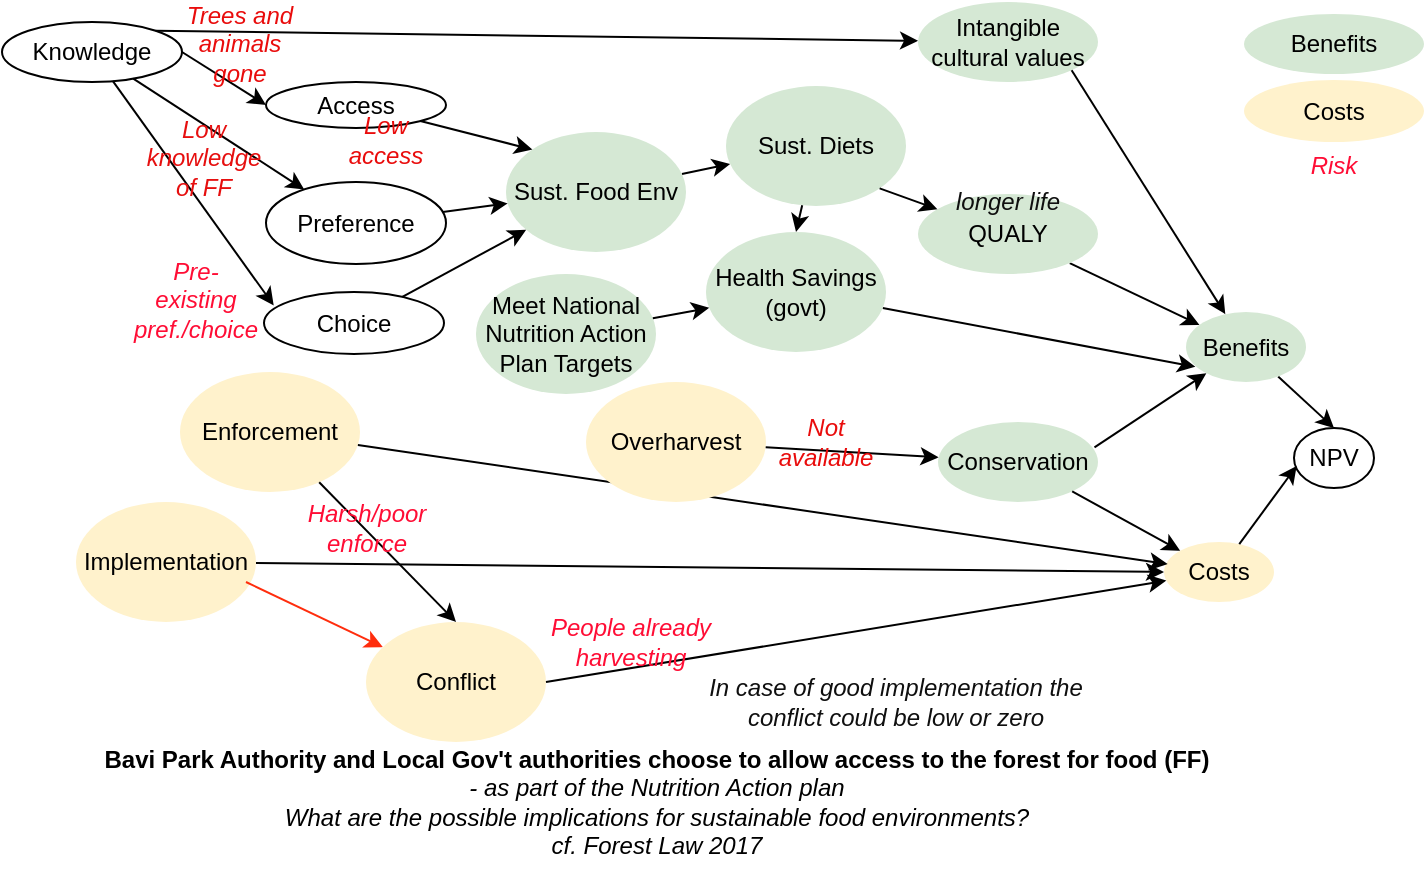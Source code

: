 <mxfile version="24.0.8" type="github">
  <diagram name="Page-1" id="wUotSKuQ0ViegSPMuA-_">
    <mxGraphModel dx="757" dy="475" grid="1" gridSize="10" guides="1" tooltips="1" connect="1" arrows="1" fold="1" page="1" pageScale="1" pageWidth="850" pageHeight="1100" background="#ffffff" math="0" shadow="0">
      <root>
        <mxCell id="0" />
        <mxCell id="1" parent="0" />
        <mxCell id="BSKofoPwmJS12K2rgoMe-1" value="Conservation" style="ellipse;whiteSpace=wrap;html=1;fillColor=#d5e8d4;strokeColor=none;" parent="1" vertex="1">
          <mxGeometry x="566" y="270" width="80" height="40" as="geometry" />
        </mxCell>
        <mxCell id="BSKofoPwmJS12K2rgoMe-10" style="rounded=0;orthogonalLoop=1;jettySize=auto;html=1;entryX=0.5;entryY=0;entryDx=0;entryDy=0;" parent="1" source="BSKofoPwmJS12K2rgoMe-21" target="BSKofoPwmJS12K2rgoMe-6" edge="1">
          <mxGeometry relative="1" as="geometry" />
        </mxCell>
        <mxCell id="BSKofoPwmJS12K2rgoMe-2" value="Sust. Diets&lt;span style=&quot;color: rgba(0, 0, 0, 0); font-family: monospace; font-size: 0px; text-align: start; text-wrap: nowrap;&quot;&gt;%3CmxGraphModel%3E%3Croot%3E%3CmxCell%20id%3D%220%22%2F%3E%3CmxCell%20id%3D%221%22%20parent%3D%220%22%2F%3E%3CmxCell%20id%3D%222%22%20value%3D%22Conservation%22%20style%3D%22ellipse%3BwhiteSpace%3Dwrap%3Bhtml%3D1%3B%22%20vertex%3D%221%22%20parent%3D%221%22%3E%3CmxGeometry%20x%3D%22260%22%20y%3D%22110%22%20width%3D%2290%22%20height%3D%2260%22%20as%3D%22geometry%22%2F%3E%3C%2FmxCell%3E%3C%2Froot%3E%3C%2FmxGraphModel%3E&lt;/span&gt;" style="ellipse;whiteSpace=wrap;html=1;fillColor=#d5e8d4;strokeColor=none;" parent="1" vertex="1">
          <mxGeometry x="460" y="102" width="90" height="60" as="geometry" />
        </mxCell>
        <mxCell id="BSKofoPwmJS12K2rgoMe-7" style="rounded=0;orthogonalLoop=1;jettySize=auto;html=1;" parent="1" source="BSKofoPwmJS12K2rgoMe-3" target="BSKofoPwmJS12K2rgoMe-2" edge="1">
          <mxGeometry relative="1" as="geometry" />
        </mxCell>
        <mxCell id="BSKofoPwmJS12K2rgoMe-3" value="Sust. Food Env" style="ellipse;whiteSpace=wrap;html=1;fillColor=#d5e8d4;strokeColor=none;" parent="1" vertex="1">
          <mxGeometry x="350" y="125" width="90" height="60" as="geometry" />
        </mxCell>
        <mxCell id="BSKofoPwmJS12K2rgoMe-11" style="rounded=0;orthogonalLoop=1;jettySize=auto;html=1;" parent="1" source="BSKofoPwmJS12K2rgoMe-4" target="BSKofoPwmJS12K2rgoMe-21" edge="1">
          <mxGeometry relative="1" as="geometry" />
        </mxCell>
        <mxCell id="BSKofoPwmJS12K2rgoMe-4" value="QUALY" style="ellipse;whiteSpace=wrap;html=1;fillColor=#d5e8d4;strokeColor=none;" parent="1" vertex="1">
          <mxGeometry x="556" y="156" width="90" height="40" as="geometry" />
        </mxCell>
        <mxCell id="BSKofoPwmJS12K2rgoMe-12" style="rounded=0;orthogonalLoop=1;jettySize=auto;html=1;entryX=0.078;entryY=0.783;entryDx=0;entryDy=0;entryPerimeter=0;" parent="1" source="BSKofoPwmJS12K2rgoMe-5" target="BSKofoPwmJS12K2rgoMe-21" edge="1">
          <mxGeometry relative="1" as="geometry" />
        </mxCell>
        <mxCell id="BSKofoPwmJS12K2rgoMe-5" value="Health Savings (govt)" style="ellipse;whiteSpace=wrap;html=1;fillColor=#d5e8d4;strokeColor=none;" parent="1" vertex="1">
          <mxGeometry x="450" y="175" width="90" height="60" as="geometry" />
        </mxCell>
        <mxCell id="BSKofoPwmJS12K2rgoMe-6" value="NPV" style="ellipse;whiteSpace=wrap;html=1;" parent="1" vertex="1">
          <mxGeometry x="744" y="273" width="40" height="30" as="geometry" />
        </mxCell>
        <mxCell id="BSKofoPwmJS12K2rgoMe-13" value="Access" style="ellipse;whiteSpace=wrap;html=1;" parent="1" vertex="1">
          <mxGeometry x="230" y="100" width="90" height="23" as="geometry" />
        </mxCell>
        <mxCell id="BSKofoPwmJS12K2rgoMe-14" value="Choice" style="ellipse;whiteSpace=wrap;html=1;" parent="1" vertex="1">
          <mxGeometry x="229" y="205" width="90" height="31" as="geometry" />
        </mxCell>
        <mxCell id="BSKofoPwmJS12K2rgoMe-15" value="Knowledge" style="ellipse;whiteSpace=wrap;html=1;" parent="1" vertex="1">
          <mxGeometry x="98" y="70" width="90" height="30" as="geometry" />
        </mxCell>
        <mxCell id="BSKofoPwmJS12K2rgoMe-16" value="Preference" style="ellipse;whiteSpace=wrap;html=1;" parent="1" vertex="1">
          <mxGeometry x="230" y="150" width="90" height="41" as="geometry" />
        </mxCell>
        <mxCell id="BSKofoPwmJS12K2rgoMe-18" value="Costs" style="ellipse;whiteSpace=wrap;html=1;fillColor=#fff2cc;strokeColor=none;" parent="1" vertex="1">
          <mxGeometry x="679" y="330" width="55" height="30" as="geometry" />
        </mxCell>
        <mxCell id="BSKofoPwmJS12K2rgoMe-19" style="rounded=0;orthogonalLoop=1;jettySize=auto;html=1;entryX=0.033;entryY=0.633;entryDx=0;entryDy=0;entryPerimeter=0;" parent="1" source="BSKofoPwmJS12K2rgoMe-18" target="BSKofoPwmJS12K2rgoMe-6" edge="1">
          <mxGeometry relative="1" as="geometry">
            <mxPoint x="580" y="283" as="sourcePoint" />
            <mxPoint x="665" y="290" as="targetPoint" />
          </mxGeometry>
        </mxCell>
        <mxCell id="BSKofoPwmJS12K2rgoMe-20" style="rounded=0;orthogonalLoop=1;jettySize=auto;html=1;" parent="1" source="BSKofoPwmJS12K2rgoMe-1" target="BSKofoPwmJS12K2rgoMe-18" edge="1">
          <mxGeometry relative="1" as="geometry">
            <mxPoint x="590" y="293" as="sourcePoint" />
            <mxPoint x="675" y="300" as="targetPoint" />
          </mxGeometry>
        </mxCell>
        <mxCell id="BSKofoPwmJS12K2rgoMe-21" value="Benefits" style="ellipse;whiteSpace=wrap;html=1;fillColor=#d5e8d4;strokeColor=none;" parent="1" vertex="1">
          <mxGeometry x="690" y="215" width="60" height="35" as="geometry" />
        </mxCell>
        <mxCell id="BSKofoPwmJS12K2rgoMe-22" style="rounded=0;orthogonalLoop=1;jettySize=auto;html=1;exitX=1;exitY=1;exitDx=0;exitDy=0;" parent="1" source="BSKofoPwmJS12K2rgoMe-2" target="BSKofoPwmJS12K2rgoMe-4" edge="1">
          <mxGeometry relative="1" as="geometry">
            <mxPoint x="652" y="240" as="sourcePoint" />
            <mxPoint x="665" y="290" as="targetPoint" />
          </mxGeometry>
        </mxCell>
        <mxCell id="BSKofoPwmJS12K2rgoMe-23" style="rounded=0;orthogonalLoop=1;jettySize=auto;html=1;exitX=0.978;exitY=0.317;exitDx=0;exitDy=0;exitPerimeter=0;" parent="1" source="BSKofoPwmJS12K2rgoMe-1" target="BSKofoPwmJS12K2rgoMe-21" edge="1">
          <mxGeometry relative="1" as="geometry">
            <mxPoint x="479" y="397" as="sourcePoint" />
            <mxPoint x="521" y="403" as="targetPoint" />
          </mxGeometry>
        </mxCell>
        <mxCell id="BSKofoPwmJS12K2rgoMe-24" style="rounded=0;orthogonalLoop=1;jettySize=auto;html=1;entryX=0;entryY=0.5;entryDx=0;entryDy=0;exitX=1;exitY=0.5;exitDx=0;exitDy=0;" parent="1" source="BSKofoPwmJS12K2rgoMe-15" target="BSKofoPwmJS12K2rgoMe-13" edge="1">
          <mxGeometry relative="1" as="geometry">
            <mxPoint x="416" y="163" as="sourcePoint" />
            <mxPoint x="456" y="269" as="targetPoint" />
          </mxGeometry>
        </mxCell>
        <mxCell id="BSKofoPwmJS12K2rgoMe-25" style="rounded=0;orthogonalLoop=1;jettySize=auto;html=1;" parent="1" source="BSKofoPwmJS12K2rgoMe-15" target="BSKofoPwmJS12K2rgoMe-16" edge="1">
          <mxGeometry relative="1" as="geometry">
            <mxPoint x="244" y="136" as="sourcePoint" />
            <mxPoint x="268" y="96" as="targetPoint" />
          </mxGeometry>
        </mxCell>
        <mxCell id="BSKofoPwmJS12K2rgoMe-26" style="rounded=0;orthogonalLoop=1;jettySize=auto;html=1;entryX=0.054;entryY=0.216;entryDx=0;entryDy=0;entryPerimeter=0;" parent="1" source="BSKofoPwmJS12K2rgoMe-15" target="BSKofoPwmJS12K2rgoMe-14" edge="1">
          <mxGeometry relative="1" as="geometry">
            <mxPoint x="254" y="146" as="sourcePoint" />
            <mxPoint x="278" y="106" as="targetPoint" />
          </mxGeometry>
        </mxCell>
        <mxCell id="BSKofoPwmJS12K2rgoMe-27" style="rounded=0;orthogonalLoop=1;jettySize=auto;html=1;" parent="1" source="BSKofoPwmJS12K2rgoMe-14" target="BSKofoPwmJS12K2rgoMe-3" edge="1">
          <mxGeometry relative="1" as="geometry">
            <mxPoint x="264" y="156" as="sourcePoint" />
            <mxPoint x="288" y="116" as="targetPoint" />
          </mxGeometry>
        </mxCell>
        <mxCell id="BSKofoPwmJS12K2rgoMe-28" style="rounded=0;orthogonalLoop=1;jettySize=auto;html=1;entryX=0;entryY=0;entryDx=0;entryDy=0;" parent="1" source="BSKofoPwmJS12K2rgoMe-13" target="BSKofoPwmJS12K2rgoMe-3" edge="1">
          <mxGeometry relative="1" as="geometry">
            <mxPoint x="274" y="166" as="sourcePoint" />
            <mxPoint x="298" y="126" as="targetPoint" />
          </mxGeometry>
        </mxCell>
        <mxCell id="BSKofoPwmJS12K2rgoMe-29" style="rounded=0;orthogonalLoop=1;jettySize=auto;html=1;" parent="1" source="BSKofoPwmJS12K2rgoMe-16" target="BSKofoPwmJS12K2rgoMe-3" edge="1">
          <mxGeometry relative="1" as="geometry">
            <mxPoint x="284" y="176" as="sourcePoint" />
            <mxPoint x="308" y="136" as="targetPoint" />
          </mxGeometry>
        </mxCell>
        <mxCell id="BSKofoPwmJS12K2rgoMe-30" value="Meet National Nutrition Action Plan Targets" style="ellipse;whiteSpace=wrap;html=1;fillColor=#d5e8d4;strokeColor=none;" parent="1" vertex="1">
          <mxGeometry x="335" y="196" width="90" height="60" as="geometry" />
        </mxCell>
        <mxCell id="BSKofoPwmJS12K2rgoMe-31" style="rounded=0;orthogonalLoop=1;jettySize=auto;html=1;" parent="1" source="BSKofoPwmJS12K2rgoMe-30" target="BSKofoPwmJS12K2rgoMe-5" edge="1">
          <mxGeometry relative="1" as="geometry">
            <mxPoint x="416" y="163" as="sourcePoint" />
            <mxPoint x="456" y="269" as="targetPoint" />
          </mxGeometry>
        </mxCell>
        <mxCell id="BSKofoPwmJS12K2rgoMe-32" value="&lt;b&gt;Bavi Park Authority and Local Gov&#39;t authorities choose to allow access to the forest for food (FF) &lt;/b&gt;&lt;br&gt;&lt;i style=&quot;&quot;&gt;- as part of the Nutrition Action plan&lt;/i&gt;&lt;div&gt;&lt;i&gt;What are the possible implications for sustainable food environments?&lt;/i&gt;&lt;/div&gt;&lt;div&gt;&lt;i&gt;cf. Forest Law 2017&lt;/i&gt;&lt;/div&gt;" style="text;html=1;align=center;verticalAlign=middle;resizable=0;points=[];autosize=1;strokeColor=none;fillColor=none;" parent="1" vertex="1">
          <mxGeometry x="135" y="425" width="580" height="70" as="geometry" />
        </mxCell>
        <mxCell id="BSKofoPwmJS12K2rgoMe-33" value="Low knowledge of FF" style="text;html=1;align=center;verticalAlign=middle;whiteSpace=wrap;rounded=0;fontStyle=2;fontColor=#e60f0f;" parent="1" vertex="1">
          <mxGeometry x="169" y="118" width="60" height="40" as="geometry" />
        </mxCell>
        <mxCell id="BSKofoPwmJS12K2rgoMe-34" value="Low access" style="text;html=1;align=center;verticalAlign=middle;whiteSpace=wrap;rounded=0;fontFamily=Helvetica;fontSize=12;fontStyle=2;fontColor=#e90c0c;" parent="1" vertex="1">
          <mxGeometry x="260" y="118" width="60" height="22" as="geometry" />
        </mxCell>
        <mxCell id="BSKofoPwmJS12K2rgoMe-36" value="Pre-existing pref./choice" style="text;html=1;align=center;verticalAlign=middle;whiteSpace=wrap;rounded=0;fontColor=#FF0D35;fontStyle=2" parent="1" vertex="1">
          <mxGeometry x="165" y="189" width="60" height="40" as="geometry" />
        </mxCell>
        <mxCell id="BSKofoPwmJS12K2rgoMe-37" value="Intangible cultural values" style="ellipse;whiteSpace=wrap;html=1;fillColor=#d5e8d4;strokeColor=none;" parent="1" vertex="1">
          <mxGeometry x="556" y="60" width="90" height="40" as="geometry" />
        </mxCell>
        <mxCell id="BSKofoPwmJS12K2rgoMe-38" style="rounded=0;orthogonalLoop=1;jettySize=auto;html=1;exitX=1;exitY=0;exitDx=0;exitDy=0;" parent="1" source="BSKofoPwmJS12K2rgoMe-15" target="BSKofoPwmJS12K2rgoMe-37" edge="1">
          <mxGeometry relative="1" as="geometry">
            <mxPoint x="590.974" y="12.397" as="sourcePoint" />
            <mxPoint x="617" y="95" as="targetPoint" />
          </mxGeometry>
        </mxCell>
        <mxCell id="BSKofoPwmJS12K2rgoMe-39" style="rounded=0;orthogonalLoop=1;jettySize=auto;html=1;entryX=0.5;entryY=0;entryDx=0;entryDy=0;" parent="1" source="BSKofoPwmJS12K2rgoMe-2" target="BSKofoPwmJS12K2rgoMe-5" edge="1">
          <mxGeometry relative="1" as="geometry">
            <mxPoint x="527" y="164" as="sourcePoint" />
            <mxPoint x="586" y="183" as="targetPoint" />
          </mxGeometry>
        </mxCell>
        <mxCell id="BSKofoPwmJS12K2rgoMe-40" style="rounded=0;orthogonalLoop=1;jettySize=auto;html=1;exitX=1;exitY=1;exitDx=0;exitDy=0;" parent="1" source="BSKofoPwmJS12K2rgoMe-37" target="BSKofoPwmJS12K2rgoMe-21" edge="1">
          <mxGeometry relative="1" as="geometry">
            <mxPoint x="719" y="245" as="sourcePoint" />
            <mxPoint x="725" y="280" as="targetPoint" />
          </mxGeometry>
        </mxCell>
        <mxCell id="BSKofoPwmJS12K2rgoMe-41" value="Conflict" style="ellipse;whiteSpace=wrap;html=1;fillColor=#fff2cc;strokeColor=none;" parent="1" vertex="1">
          <mxGeometry x="280" y="370" width="90" height="60" as="geometry" />
        </mxCell>
        <mxCell id="BSKofoPwmJS12K2rgoMe-42" style="rounded=0;orthogonalLoop=1;jettySize=auto;html=1;exitX=1;exitY=0.5;exitDx=0;exitDy=0;" parent="1" source="BSKofoPwmJS12K2rgoMe-41" target="BSKofoPwmJS12K2rgoMe-18" edge="1">
          <mxGeometry relative="1" as="geometry">
            <mxPoint x="458" y="389" as="sourcePoint" />
            <mxPoint x="590" y="360" as="targetPoint" />
          </mxGeometry>
        </mxCell>
        <mxCell id="BSKofoPwmJS12K2rgoMe-43" value="Enforcement" style="ellipse;whiteSpace=wrap;html=1;fillColor=#fff2cc;strokeColor=none;" parent="1" vertex="1">
          <mxGeometry x="187" y="245" width="90" height="60" as="geometry" />
        </mxCell>
        <mxCell id="BSKofoPwmJS12K2rgoMe-44" style="rounded=0;orthogonalLoop=1;jettySize=auto;html=1;entryX=0.033;entryY=0.367;entryDx=0;entryDy=0;entryPerimeter=0;" parent="1" source="BSKofoPwmJS12K2rgoMe-43" target="BSKofoPwmJS12K2rgoMe-18" edge="1">
          <mxGeometry relative="1" as="geometry">
            <mxPoint x="330" y="400" as="sourcePoint" />
            <mxPoint x="560" y="390" as="targetPoint" />
          </mxGeometry>
        </mxCell>
        <mxCell id="BSKofoPwmJS12K2rgoMe-45" value="Implementation" style="ellipse;whiteSpace=wrap;html=1;fillColor=#fff2cc;strokeColor=none;" parent="1" vertex="1">
          <mxGeometry x="135" y="310" width="90" height="60" as="geometry" />
        </mxCell>
        <mxCell id="BSKofoPwmJS12K2rgoMe-46" style="rounded=0;orthogonalLoop=1;jettySize=auto;html=1;entryX=0;entryY=0.5;entryDx=0;entryDy=0;" parent="1" source="BSKofoPwmJS12K2rgoMe-45" target="BSKofoPwmJS12K2rgoMe-18" edge="1">
          <mxGeometry relative="1" as="geometry">
            <mxPoint x="270" y="447" as="sourcePoint" />
            <mxPoint x="492" y="420" as="targetPoint" />
          </mxGeometry>
        </mxCell>
        <mxCell id="BSKofoPwmJS12K2rgoMe-47" value="Overharvest" style="ellipse;whiteSpace=wrap;html=1;fillColor=#fff2cc;strokeColor=none;" parent="1" vertex="1">
          <mxGeometry x="390" y="250" width="90" height="60" as="geometry" />
        </mxCell>
        <mxCell id="BSKofoPwmJS12K2rgoMe-48" style="rounded=0;orthogonalLoop=1;jettySize=auto;html=1;" parent="1" source="BSKofoPwmJS12K2rgoMe-47" target="BSKofoPwmJS12K2rgoMe-1" edge="1">
          <mxGeometry relative="1" as="geometry">
            <mxPoint x="560" y="430" as="sourcePoint" />
            <mxPoint x="770" y="320" as="targetPoint" />
          </mxGeometry>
        </mxCell>
        <mxCell id="BSKofoPwmJS12K2rgoMe-49" style="rounded=0;orthogonalLoop=1;jettySize=auto;html=1;entryX=0.5;entryY=0;entryDx=0;entryDy=0;" parent="1" source="BSKofoPwmJS12K2rgoMe-43" target="BSKofoPwmJS12K2rgoMe-41" edge="1">
          <mxGeometry relative="1" as="geometry">
            <mxPoint x="254" y="308" as="sourcePoint" />
            <mxPoint x="602" y="363" as="targetPoint" />
          </mxGeometry>
        </mxCell>
        <mxCell id="BSKofoPwmJS12K2rgoMe-50" style="rounded=0;orthogonalLoop=1;jettySize=auto;html=1;strokeColor=#FF2D0D;" parent="1" target="BSKofoPwmJS12K2rgoMe-41" edge="1">
          <mxGeometry relative="1" as="geometry">
            <mxPoint x="220" y="350" as="sourcePoint" />
            <mxPoint x="612" y="373" as="targetPoint" />
          </mxGeometry>
        </mxCell>
        <mxCell id="BSKofoPwmJS12K2rgoMe-51" value="People already harvesting" style="text;html=1;align=center;verticalAlign=middle;whiteSpace=wrap;rounded=0;fontColor=#FF0D35;fontStyle=2" parent="1" vertex="1">
          <mxGeometry x="365" y="360" width="95" height="40" as="geometry" />
        </mxCell>
        <mxCell id="BSKofoPwmJS12K2rgoMe-53" value="Benefits" style="ellipse;whiteSpace=wrap;html=1;fillColor=#d5e8d4;strokeColor=none;" parent="1" vertex="1">
          <mxGeometry x="719" y="66" width="90" height="30" as="geometry" />
        </mxCell>
        <mxCell id="BSKofoPwmJS12K2rgoMe-54" value="Costs" style="ellipse;whiteSpace=wrap;html=1;fillColor=#fff2cc;strokeColor=none;" parent="1" vertex="1">
          <mxGeometry x="719" y="99" width="90" height="31" as="geometry" />
        </mxCell>
        <mxCell id="BSKofoPwmJS12K2rgoMe-55" value="Risk" style="text;html=1;align=center;verticalAlign=middle;whiteSpace=wrap;rounded=0;fontColor=#FF0D35;fontStyle=2" parent="1" vertex="1">
          <mxGeometry x="734" y="122" width="60" height="40" as="geometry" />
        </mxCell>
        <mxCell id="XBDsGGDEWp5nMSRiFF1W-1" value="Harsh/poor&lt;div&gt;enforce&lt;/div&gt;" style="text;html=1;align=center;verticalAlign=middle;whiteSpace=wrap;rounded=0;fontColor=#FF0D35;fontStyle=2" vertex="1" parent="1">
          <mxGeometry x="224.5" y="303" width="111" height="40" as="geometry" />
        </mxCell>
        <mxCell id="XBDsGGDEWp5nMSRiFF1W-2" value="Trees and animals gone" style="text;html=1;align=center;verticalAlign=middle;whiteSpace=wrap;rounded=0;fontFamily=Helvetica;fontSize=12;fontStyle=2;fontColor=#e90c0c;" vertex="1" parent="1">
          <mxGeometry x="187" y="70" width="60" height="22" as="geometry" />
        </mxCell>
        <mxCell id="XBDsGGDEWp5nMSRiFF1W-3" value="Not available" style="text;html=1;align=center;verticalAlign=middle;whiteSpace=wrap;rounded=0;fontFamily=Helvetica;fontSize=12;fontStyle=2;fontColor=#e90c0c;" vertex="1" parent="1">
          <mxGeometry x="480" y="269" width="60" height="22" as="geometry" />
        </mxCell>
        <mxCell id="XBDsGGDEWp5nMSRiFF1W-5" value="&lt;font color=&quot;#0f0f0f&quot;&gt;In case of good implementation the conflict could be low or zero&lt;/font&gt;" style="text;html=1;align=center;verticalAlign=middle;whiteSpace=wrap;rounded=0;fontColor=#FF0D35;fontStyle=2" vertex="1" parent="1">
          <mxGeometry x="450" y="390" width="190" height="40" as="geometry" />
        </mxCell>
        <mxCell id="XBDsGGDEWp5nMSRiFF1W-6" value="&lt;font color=&quot;#0f0f0f&quot;&gt;longer life&lt;/font&gt;" style="text;html=1;align=center;verticalAlign=middle;whiteSpace=wrap;rounded=0;fontColor=#FF0D35;fontStyle=2" vertex="1" parent="1">
          <mxGeometry x="566" y="140" width="70" height="40" as="geometry" />
        </mxCell>
      </root>
    </mxGraphModel>
  </diagram>
</mxfile>
